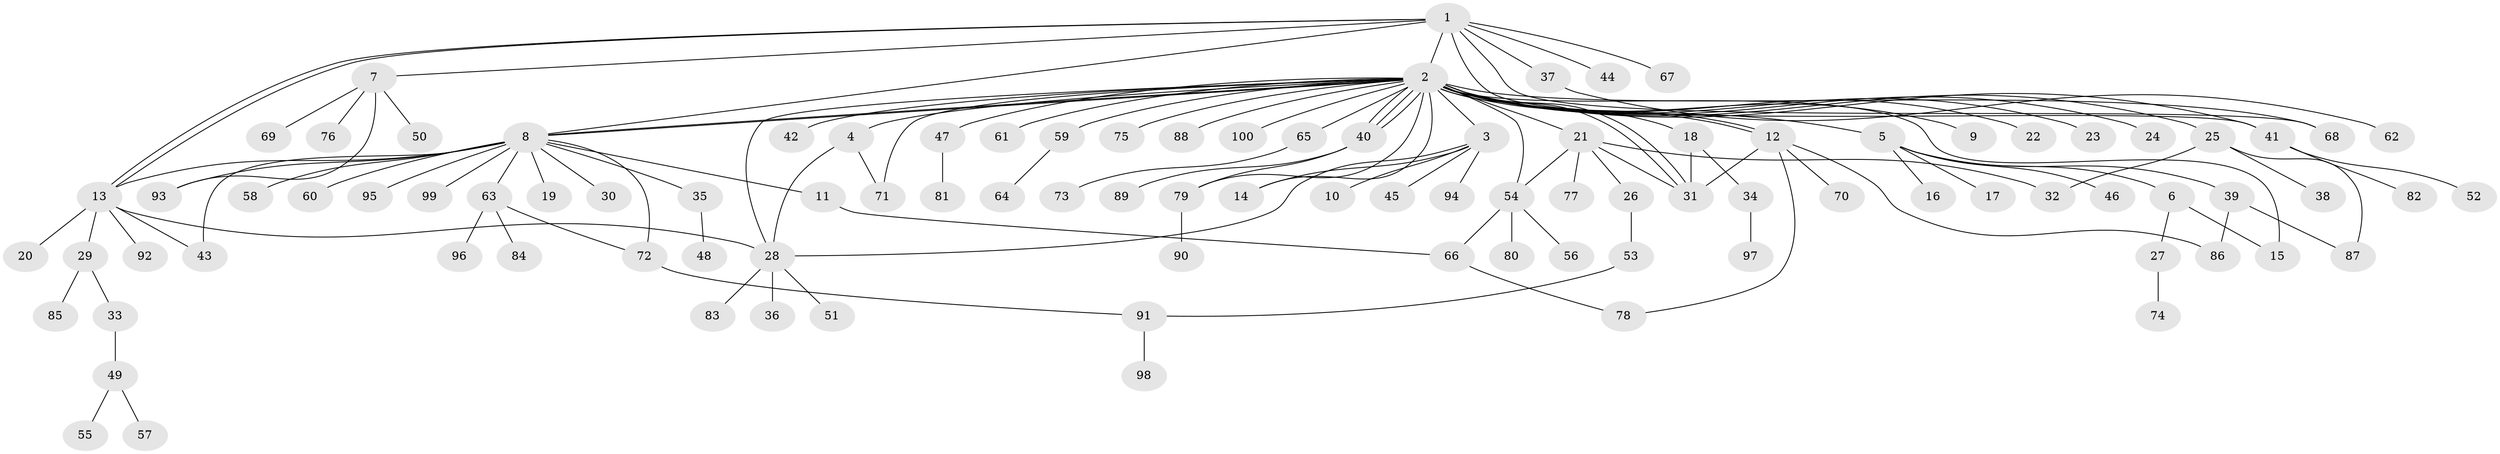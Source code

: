 // Generated by graph-tools (version 1.1) at 2025/11/02/21/25 10:11:08]
// undirected, 100 vertices, 129 edges
graph export_dot {
graph [start="1"]
  node [color=gray90,style=filled];
  1;
  2;
  3;
  4;
  5;
  6;
  7;
  8;
  9;
  10;
  11;
  12;
  13;
  14;
  15;
  16;
  17;
  18;
  19;
  20;
  21;
  22;
  23;
  24;
  25;
  26;
  27;
  28;
  29;
  30;
  31;
  32;
  33;
  34;
  35;
  36;
  37;
  38;
  39;
  40;
  41;
  42;
  43;
  44;
  45;
  46;
  47;
  48;
  49;
  50;
  51;
  52;
  53;
  54;
  55;
  56;
  57;
  58;
  59;
  60;
  61;
  62;
  63;
  64;
  65;
  66;
  67;
  68;
  69;
  70;
  71;
  72;
  73;
  74;
  75;
  76;
  77;
  78;
  79;
  80;
  81;
  82;
  83;
  84;
  85;
  86;
  87;
  88;
  89;
  90;
  91;
  92;
  93;
  94;
  95;
  96;
  97;
  98;
  99;
  100;
  1 -- 2;
  1 -- 7;
  1 -- 8;
  1 -- 13;
  1 -- 13;
  1 -- 37;
  1 -- 41;
  1 -- 44;
  1 -- 67;
  1 -- 68;
  2 -- 3;
  2 -- 4;
  2 -- 5;
  2 -- 8;
  2 -- 8;
  2 -- 9;
  2 -- 12;
  2 -- 12;
  2 -- 14;
  2 -- 15;
  2 -- 18;
  2 -- 21;
  2 -- 22;
  2 -- 23;
  2 -- 24;
  2 -- 25;
  2 -- 28;
  2 -- 31;
  2 -- 31;
  2 -- 40;
  2 -- 40;
  2 -- 40;
  2 -- 41;
  2 -- 42;
  2 -- 47;
  2 -- 54;
  2 -- 59;
  2 -- 61;
  2 -- 65;
  2 -- 68;
  2 -- 71;
  2 -- 75;
  2 -- 79;
  2 -- 88;
  2 -- 100;
  3 -- 10;
  3 -- 14;
  3 -- 28;
  3 -- 45;
  3 -- 94;
  4 -- 28;
  4 -- 71;
  5 -- 6;
  5 -- 16;
  5 -- 17;
  5 -- 39;
  5 -- 46;
  6 -- 15;
  6 -- 27;
  7 -- 50;
  7 -- 69;
  7 -- 76;
  7 -- 93;
  8 -- 11;
  8 -- 13;
  8 -- 19;
  8 -- 30;
  8 -- 35;
  8 -- 43;
  8 -- 58;
  8 -- 60;
  8 -- 63;
  8 -- 72;
  8 -- 93;
  8 -- 95;
  8 -- 99;
  11 -- 66;
  12 -- 31;
  12 -- 70;
  12 -- 78;
  12 -- 86;
  13 -- 20;
  13 -- 28;
  13 -- 29;
  13 -- 43;
  13 -- 92;
  18 -- 31;
  18 -- 34;
  21 -- 26;
  21 -- 31;
  21 -- 32;
  21 -- 54;
  21 -- 77;
  25 -- 32;
  25 -- 38;
  25 -- 87;
  26 -- 53;
  27 -- 74;
  28 -- 36;
  28 -- 51;
  28 -- 83;
  29 -- 33;
  29 -- 85;
  33 -- 49;
  34 -- 97;
  35 -- 48;
  37 -- 62;
  39 -- 86;
  39 -- 87;
  40 -- 79;
  40 -- 89;
  41 -- 52;
  41 -- 82;
  47 -- 81;
  49 -- 55;
  49 -- 57;
  53 -- 91;
  54 -- 56;
  54 -- 66;
  54 -- 80;
  59 -- 64;
  63 -- 72;
  63 -- 84;
  63 -- 96;
  65 -- 73;
  66 -- 78;
  72 -- 91;
  79 -- 90;
  91 -- 98;
}

